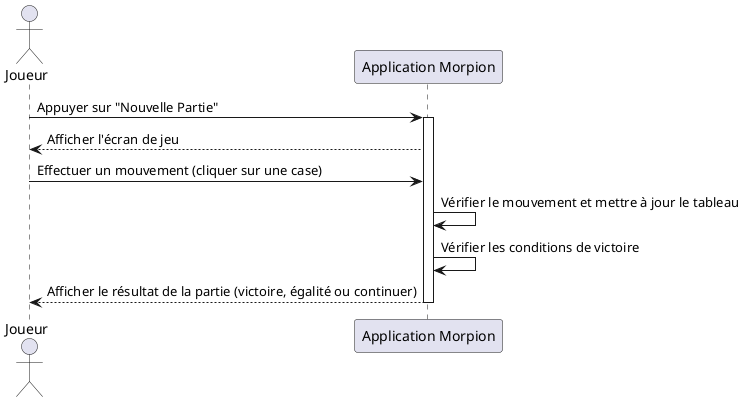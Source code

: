 @startuml eric
actor Joueur
participant "Application Morpion" as App

Joueur -> App: Appuyer sur "Nouvelle Partie"
activate App
App --> Joueur: Afficher l'écran de jeu
Joueur -> App: Effectuer un mouvement (cliquer sur une case)
App -> App: Vérifier le mouvement et mettre à jour le tableau
App -> App: Vérifier les conditions de victoire
App --> Joueur: Afficher le résultat de la partie (victoire, égalité ou continuer)
deactivate App
@enduml
